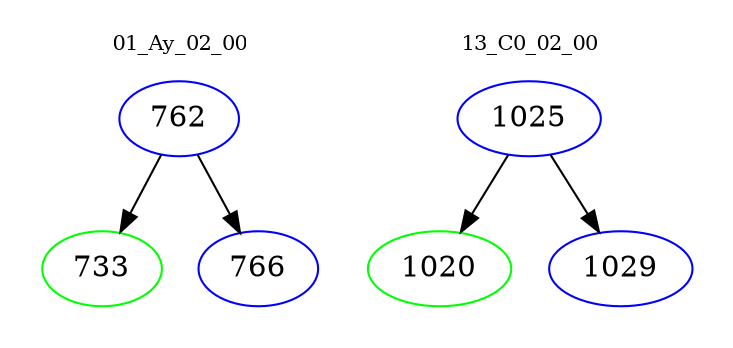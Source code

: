 digraph{
subgraph cluster_0 {
color = white
label = "01_Ay_02_00";
fontsize=10;
T0_762 [label="762", color="blue"]
T0_762 -> T0_733 [color="black"]
T0_733 [label="733", color="green"]
T0_762 -> T0_766 [color="black"]
T0_766 [label="766", color="blue"]
}
subgraph cluster_1 {
color = white
label = "13_C0_02_00";
fontsize=10;
T1_1025 [label="1025", color="blue"]
T1_1025 -> T1_1020 [color="black"]
T1_1020 [label="1020", color="green"]
T1_1025 -> T1_1029 [color="black"]
T1_1029 [label="1029", color="blue"]
}
}
